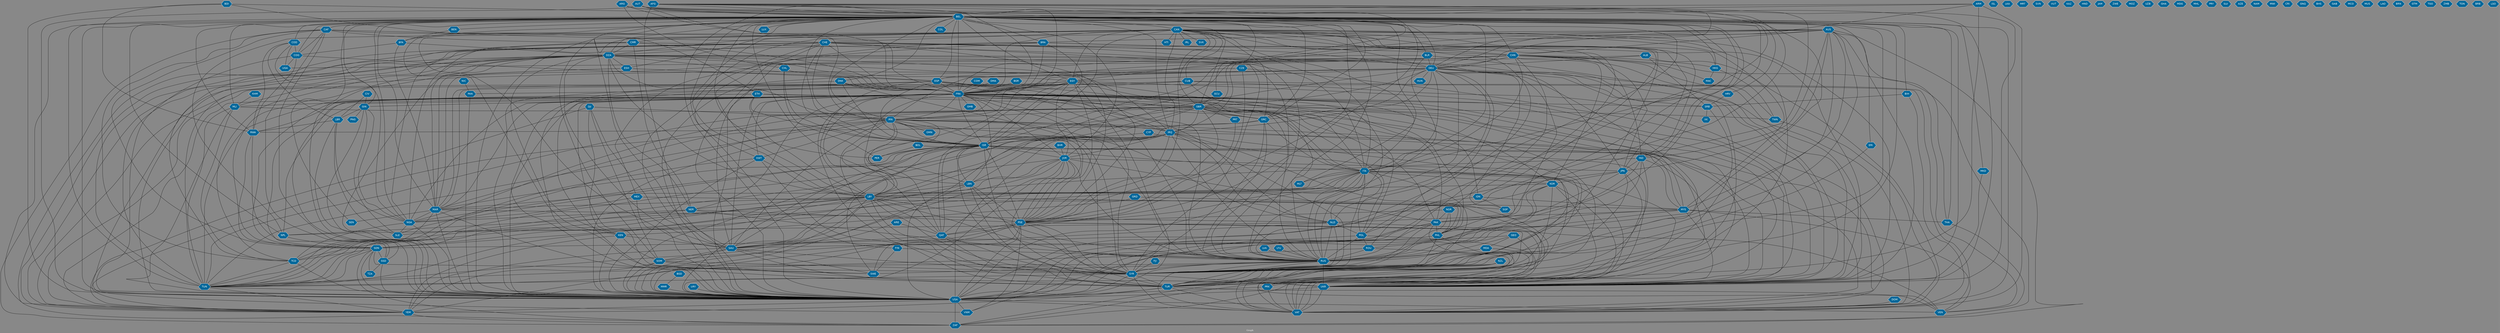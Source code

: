 // Countries together in item graph
graph {
	graph [bgcolor="#888888" fontcolor=white fontsize=12 label="Graph" outputorder=edgesfirst overlap=prism]
	node [color=white fillcolor="#006699" fontcolor=white fontname=Helvetica shape=hexagon style=filled]
	edge [arrowhead=open color=black fontcolor=white fontname=Courier fontsize=12]
		TUN [label=TUN]
		FRA [label=FRA]
		GBR [label=GBR]
		ISR [label=ISR]
		RUS [label=RUS]
		LBR [label=LBR]
		CAN [label=CAN]
		DEU [label=DEU]
		SYR [label=SYR]
		AUS [label=AUS]
		LBN [label=LBN]
		EGY [label=EGY]
		CHN [label=CHN]
		USA [label=USA]
		BGD [label=BGD]
		ARM [label=ARM]
		ARG [label=ARG]
		UKR [label=UKR]
		TUR [label=TUR]
		BDI [label=BDI]
		DNK [label=DNK]
		SDN [label=SDN]
		SWE [label=SWE]
		PAK [label=PAK]
		IRN [label=IRN]
		NGA [label=NGA]
		JPN [label=JPN]
		NPL [label=NPL]
		GRC [label=GRC]
		CAF [label=CAF]
		BEL [label=BEL]
		LBY [label=LBY]
		THA [label=THA]
		HTI [label=HTI]
		IND [label=IND]
		PHL [label=PHL]
		IRQ [label=IRQ]
		MLI [label=MLI]
		ESP [label=ESP]
		NER [label=NER]
		PSE [label=PSE]
		YEM [label=YEM]
		PAN [label=PAN]
		COD [label=COD]
		BRA [label=BRA]
		SSD [label=SSD]
		MAR [label=MAR]
		ISL [label=ISL]
		BOL [label=BOL]
		PER [label=PER]
		VAT [label=VAT]
		KEN [label=KEN]
		DZA [label=DZA]
		LUX [label=LUX]
		AFG [label=AFG]
		LKA [label=LKA]
		GIN [label=GIN]
		CHL [label=CHL]
		BFA [label=BFA]
		COG [label=COG]
		ITA [label=ITA]
		TCD [label=TCD]
		CUB [label=CUB]
		MEX [label=MEX]
		HKG [label=HKG]
		NLD [label=NLD]
		ZAF [label=ZAF]
		PRK [label=PRK]
		MLT [label=MLT]
		IDN [label=IDN]
		JOR [label=JOR]
		MRT [label=MRT]
		CIV [label=CIV]
		KOR [label=KOR]
		CHE [label=CHE]
		ETH [label=ETH]
		COL [label=COL]
		TWN [label=TWN]
		ARE [label=ARE]
		VEN [label=VEN]
		SVN [label=SVN]
		VUT [label=VUT]
		MYS [label=MYS]
		BIH [label=BIH]
		POL [label=POL]
		ESH [label=ESH]
		HUN [label=HUN]
		NOR [label=NOR]
		KAZ [label=KAZ]
		IRL [label=IRL]
		RWA [label=RWA]
		BLR [label=BLR]
		SOM [label=SOM]
		ROU [label=ROU]
		UGA [label=UGA]
		ALB [label=ALB]
		FIN [label=FIN]
		HND [label=HND]
		MMR [label=MMR]
		GRD [label=GRD]
		QAT [label=QAT]
		JAM [label=JAM]
		ZWE [label=ZWE]
		SRB [label=SRB]
		SAU [label=SAU]
		SLE [label=SLE]
		PRT [label=PRT]
		CZE [label=CZE]
		MOZ [label=MOZ]
		AUT [label=AUT]
		SEN [label=SEN]
		GEO [label=GEO]
		UZB [label=UZB]
		CYP [label=CYP]
		XK [label=XK]
		BHR [label=BHR]
		CMR [label=CMR]
		MKD [label=MKD]
		BGR [label=BGR]
		VNM [label=VNM]
		FJI [label=FJI]
		ECU [label=ECU]
		GHA [label=GHA]
		URY [label=URY]
		MDG [label=MDG]
		MHL [label=MHL]
		TZA [label=TZA]
		PRY [label=PRY]
		SLV [label=SLV]
		KWT [label=KWT]
		PNG [label=PNG]
		HRV [label=HRV]
		ERI [label=ERI]
		AZE [label=AZE]
		NAM [label=NAM]
		COM [label=COM]
		SGP [label=SGP]
		MWI [label=MWI]
		CRI [label=CRI]
		GNQ [label=GNQ]
		BHS [label=BHS]
		BEN [label=BEN]
		GAB [label=GAB]
		MCO [label=MCO]
		NZL [label=NZL]
		MUS [label=MUS]
		LAO [label=LAO]
		DMA [label=DMA]
		BRN [label=BRN]
		KHM [label=KHM]
		GTM [label=GTM]
		TGO [label=TGO]
		DJI [label=DJI]
		ZMB [label=ZMB]
		TON [label=TON]
		NIC [label=NIC]
		LVA [label=LVA]
		MDA [label=MDA]
		MAC [label=MAC]
		LTU [label=LTU]
		GMB [label=GMB]
		BRB [label=BRB]
		DOM [label=DOM]
		SVK [label=SVK]
		LSO [label=LSO]
		OMN [label=OMN]
			IDN -- MYS [weight=4]
			FRA -- NLD [weight=3]
			CIV -- LBR [weight=1]
			FRA -- PSE [weight=26]
			SDN -- TCD [weight=1]
			FRA -- IRN [weight=3]
			CAF -- FRA [weight=17]
			CHN -- IRQ [weight=2]
			CAN -- NOR [weight=1]
			CHE -- YEM [weight=5]
			BEL -- ECU [weight=1]
			IND -- JPN [weight=3]
			BFA -- DZA [weight=2]
			CHE -- ITA [weight=1]
			BEL -- COG [weight=10]
			BEL -- RWA [weight=4]
			CAN -- PSE [weight=3]
			ISR -- PER [weight=1]
			CHE -- USA [weight=8]
			BEL -- GRC [weight=12]
			AUS -- JPN [weight=3]
			HKG -- TWN [weight=1]
			IRN -- LBY [weight=1]
			LBY -- USA [weight=15]
			COG -- RWA [weight=4]
			USA -- VAT [weight=5]
			BEL -- PSE [weight=16]
			FRA -- YEM [weight=3]
			USA -- YEM [weight=13]
			ETH -- LBY [weight=2]
			MAR -- TUR [weight=1]
			COM -- FRA [weight=1]
			CAN -- CHE [weight=1]
			AUS -- ISR [weight=1]
			BEL -- PAK [weight=1]
			AUS -- DEU [weight=1]
			ISR -- QAT [weight=1]
			KOR -- PRK [weight=6]
			ISR -- ITA [weight=3]
			NGA -- USA [weight=17]
			BEL -- KEN [weight=5]
			KOR -- USA [weight=5]
			BDI -- CHE [weight=1]
			LBY -- SYR [weight=3]
			BLR -- UKR [weight=20]
			EGY -- PSE [weight=35]
			GBR -- SLE [weight=1]
			BEL -- MKD [weight=1]
			CAN -- DEU [weight=1]
			FRA -- LBY [weight=9]
			MKD -- UKR [weight=1]
			BEL -- SAU [weight=3]
			EGY -- YEM [weight=2]
			MLI -- TCD [weight=1]
			CHE -- PSE [weight=3]
			KOR -- VAT [weight=2]
			LBY -- NER [weight=3]
			DZA -- MAR [weight=5]
			NLD -- UKR [weight=8]
			MAR -- NGA [weight=1]
			CAN -- CHN [weight=3]
			BEL -- BEN [weight=1]
			FRA -- SAU [weight=5]
			CHE -- DZA [weight=2]
			DZA -- PSE [weight=4]
			LBY -- QAT [weight=2]
			CAN -- GBR [weight=4]
			ARG -- FRA [weight=14]
			LBN -- SYR [weight=20]
			CHN -- FRA [weight=3]
			CAF -- SDN [weight=1]
			CUB -- VAT [weight=1]
			DNK -- SYR [weight=1]
			GEO -- MDA [weight=3]
			IRN -- SYR [weight=11]
			BOL -- VAT [weight=1]
			ESP -- RUS [weight=1]
			DZA -- USA [weight=2]
			KEN -- USA [weight=1]
			SDN -- SYR [weight=1]
			MLI -- USA [weight=1]
			KEN -- SAU [weight=1]
			DZA -- EGY [weight=3]
			GRD -- KEN [weight=1]
			IRN -- RUS [weight=8]
			AUT -- ITA [weight=1]
			USA -- ZAF [weight=4]
			BEL -- ROU [weight=1]
			BEL -- HRV [weight=1]
			ARE -- QAT [weight=1]
			PAK -- PHL [weight=2]
			BEL -- SEN [weight=1]
			JOR -- TUN [weight=1]
			BRA -- NGA [weight=1]
			BEL -- COL [weight=2]
			CZE -- UKR [weight=1]
			BEL -- ESH [weight=1]
			DEU -- GRC [weight=22]
			MYS -- VEN [weight=1]
			CHN -- ITA [weight=1]
			ITA -- POL [weight=1]
			BEL -- SOM [weight=1]
			FRA -- SYR [weight=31]
			MEX -- USA [weight=4]
			CAN -- CUB [weight=1]
			IRQ -- PSE [weight=1]
			NPL -- SDN [weight=1]
			CAN -- FRA [weight=9]
			SOM -- USA [weight=3]
			BFA -- COG [weight=1]
			FRA -- RUS [weight=26]
			DZA -- YEM [weight=2]
			LBN -- LBY [weight=10]
			DNK -- ISR [weight=3]
			AUT -- UKR [weight=1]
			POL -- RUS [weight=6]
			DZA -- UKR [weight=1]
			GBR -- USA [weight=18]
			SYR -- TUN [weight=1]
			GIN -- LBR [weight=2]
			RUS -- TUN [weight=1]
			EGY -- SYR [weight=1]
			DZA -- IRN [weight=3]
			AUS -- UKR [weight=1]
			MAR -- SEN [weight=2]
			SYR -- USA [weight=76]
			ISR -- JOR [weight=4]
			BEL -- NPL [weight=14]
			CUB -- FRA [weight=3]
			IRN -- PRK [weight=1]
			LTU -- RUS [weight=1]
			ITA -- LBY [weight=8]
			ISR -- SYR [weight=11]
			LBY -- PHL [weight=1]
			COG -- USA [weight=1]
			BEN -- BFA [weight=1]
			AFG -- POL [weight=1]
			IRQ -- USA [weight=120]
			HKG -- MAC [weight=1]
			FRA -- IRQ [weight=29]
			FRA -- POL [weight=2]
			IRQ -- TUN [weight=2]
			QAT -- SYR [weight=2]
			DOM -- VAT [weight=1]
			NOR -- PHL [weight=2]
			BLR -- DEU [weight=1]
			RUS -- VAT [weight=1]
			AUS -- RUS [weight=3]
			SOM -- UKR [weight=1]
			ARG -- GRC [weight=1]
			CAN -- TUR [weight=1]
			USA -- VEN [weight=4]
			AUT -- USA [weight=1]
			FRA -- NGA [weight=4]
			IRQ -- NLD [weight=1]
			MDA -- UKR [weight=3]
			BEL -- MAR [weight=6]
			POL -- UKR [weight=3]
			JOR -- USA [weight=5]
			ESH -- ESP [weight=2]
			BEL -- DNK [weight=1]
			PRK -- VAT [weight=3]
			JOR -- SAU [weight=1]
			BEL -- NLD [weight=8]
			IND -- NPL [weight=2]
			DEU -- HUN [weight=1]
			FRA -- SDN [weight=1]
			CUB -- PAN [weight=2]
			CAN -- USA [weight=13]
			AUS -- THA [weight=1]
			RUS -- TUR [weight=3]
			SAU -- SWE [weight=2]
			GBR -- TUN [weight=2]
			KWT -- TUN [weight=1]
			FRA -- MAR [weight=12]
			ROU -- UKR [weight=2]
			KWT -- USA [weight=1]
			KWT -- SYR [weight=1]
			CAF -- ETH [weight=1]
			AFG -- FRA [weight=1]
			CAN -- RUS [weight=7]
			CAN -- DZA [weight=3]
			GIN -- NGA [weight=1]
			BEL -- BFA [weight=1]
			CHN -- DEU [weight=1]
			HRV -- SRB [weight=2]
			CMR -- FRA [weight=1]
			CAN -- SYR [weight=2]
			CAF -- USA [weight=1]
			ITA -- MLT [weight=1]
			ITA -- UKR [weight=7]
			GBR -- GRC [weight=2]
			TUR -- USA [weight=6]
			FRA -- MLI [weight=11]
			LBY -- TUR [weight=1]
			BEL -- BRA [weight=2]
			DEU -- ESP [weight=2]
			EGY -- MAR [weight=1]
			DZA -- VNM [weight=1]
			JOR -- RUS [weight=1]
			EGY -- FRA [weight=6]
			CAF -- SSD [weight=1]
			CUB -- RUS [weight=2]
			PSE -- VEN [weight=2]
			CHL -- PER [weight=1]
			BEL -- HKG [weight=2]
			BEL -- USA [weight=30]
			ITA -- MAR [weight=1]
			EGY -- QAT [weight=10]
			MAR -- NLD [weight=1]
			AUS -- USA [weight=2]
			CAF -- ZAF [weight=1]
			EGY -- ISR [weight=16]
			ISR -- TUR [weight=6]
			RWA -- SDN [weight=1]
			POL -- ROU [weight=4]
			LBN -- RUS [weight=1]
			IRQ -- RUS [weight=2]
			NZL -- TUR [weight=1]
			ARM -- DEU [weight=1]
			JPN -- PRK [weight=1]
			CAN -- ITA [weight=3]
			DEU -- EGY [weight=1]
			DZA -- TCD [weight=1]
			CHN -- JPN [weight=10]
			GIN -- SLE [weight=1]
			IRQ -- SAU [weight=1]
			IRQ -- SYR [weight=58]
			DEU -- VAT [weight=2]
			ISR -- USA [weight=41]
			ECU -- GBR [weight=5]
			GBR -- RUS [weight=6]
			KEN -- SOM [weight=9]
			BEL -- BIH [weight=1]
			ARM -- VAT [weight=4]
			MYS -- UKR [weight=17]
			BEL -- GBR [weight=7]
			DZA -- MLI [weight=31]
			POL -- USA [weight=6]
			GBR -- SYR [weight=3]
			CMR -- DZA [weight=1]
			GIN -- PNG [weight=6]
			ISR -- PSE [weight=458]
			IND -- PAK [weight=3]
			BEL -- VAT [weight=4]
			GBR -- NGA [weight=2]
			ETH -- VAT [weight=1]
			ALB -- VAT [weight=1]
			EGY -- JOR [weight=1]
			CAF -- TCD [weight=6]
			GBR -- ITA [weight=2]
			ESP -- FRA [weight=6]
			CZE -- ESP [weight=1]
			NLD -- RUS [weight=4]
			LBY -- MAR [weight=1]
			AUS -- EGY [weight=1]
			AFG -- IRN [weight=2]
			BFA -- MAR [weight=2]
			DZA -- ESH [weight=3]
			ARG -- CHL [weight=1]
			DEU -- IRQ [weight=1]
			TCD -- USA [weight=2]
			AFG -- BEL [weight=2]
			JPN -- VNM [weight=1]
			PHL -- SYR [weight=2]
			SSD -- USA [weight=1]
			GBR -- SAU [weight=1]
			CAN -- IRQ [weight=9]
			BEL -- CAN [weight=3]
			BEL -- TUN [weight=33]
			QAT -- TUR [weight=1]
			IRN -- TUR [weight=5]
			JOR -- PAK [weight=2]
			ITA -- SDN [weight=1]
			BEL -- LUX [weight=3]
			DMA -- FRA [weight=1]
			BEL -- YEM [weight=1]
			BLR -- FRA [weight=1]
			DZA -- RUS [weight=1]
			IRQ -- LBY [weight=2]
			BDI -- USA [weight=3]
			FRA -- NPL [weight=1]
			FRA -- MYS [weight=1]
			FRA -- SRB [weight=1]
			PSE -- TUN [weight=1]
			BEL -- EGY [weight=1]
			NGA -- TCD [weight=8]
			CHE -- KWT [weight=1]
			ESH -- FRA [weight=1]
			JOR -- PSE [weight=1]
			SDN -- USA [weight=1]
			BRA -- FRA [weight=2]
			PSE -- TUR [weight=2]
			CAN -- ISR [weight=3]
			CAN -- MYS [weight=1]
			FRA -- RWA [weight=5]
			ESP -- LBY [weight=4]
			PRT -- PSE [weight=1]
			NER -- NGA [weight=4]
			LBN -- USA [weight=1]
			BEL -- CAF [weight=2]
			JPN -- KOR [weight=1]
			FRA -- VAT [weight=3]
			AUS -- SYR [weight=1]
			FRA -- TUR [weight=5]
			EGY -- UKR [weight=1]
			DZA -- IRQ [weight=4]
			BEL -- SYR [weight=22]
			MDA -- RUS [weight=1]
			FRA -- PHL [weight=1]
			SAU -- SOM [weight=1]
			JOR -- LBY [weight=5]
			BEL -- DZA [weight=7]
			FRA -- QAT [weight=4]
			BEL -- RUS [weight=8]
			NIC -- PAN [weight=1]
			CHN -- UKR [weight=2]
			CUB -- USA [weight=49]
			ROU -- RUS [weight=2]
			FIN -- RUS [weight=1]
			PAN -- USA [weight=2]
			SRB -- XK [weight=1]
			ERI -- SYR [weight=1]
			LBR -- SLE [weight=1]
			ITA -- SLE [weight=2]
			COD -- COG [weight=11]
			TCD -- TUN [weight=1]
			MMR -- USA [weight=2]
			FRA -- UKR [weight=25]
			CYP -- ISR [weight=1]
			FRA -- GIN [weight=1]
			AUS -- ZAF [weight=1]
			CHN -- HKG [weight=8]
			FRA -- IDN [weight=1]
			ALB -- SRB [weight=3]
			SYR -- TUR [weight=49]
			CHN -- MAC [weight=1]
			CZE -- PSE [weight=1]
			CHE -- RUS [weight=7]
			EGY -- ITA [weight=1]
			SAU -- YEM [weight=11]
			CMR -- TCD [weight=2]
			LBY -- SDN [weight=3]
			MAR -- TUN [weight=4]
			CHE -- SYR [weight=29]
			ARM -- TUR [weight=10]
			BIH -- SRB [weight=3]
			MYS -- USA [weight=1]
			AFG -- GBR [weight=3]
			MLI -- NLD [weight=3]
			ESH -- MAR [weight=28]
			DEU -- GBR [weight=10]
			IRN -- SAU [weight=2]
			GBR -- PRT [weight=4]
			KOR -- RUS [weight=1]
			BRA -- USA [weight=1]
			IRN -- UKR [weight=1]
			BEL -- FIN [weight=1]
			MLI -- TUN [weight=2]
			DZA -- SDN [weight=1]
			SAU -- TUR [weight=1]
			DEU -- ROU [weight=2]
			LBR -- USA [weight=3]
			FRA -- JOR [weight=2]
			CHN -- ISR [weight=1]
			CAN -- JPN [weight=1]
			CHN -- ZAF [weight=4]
			JOR -- SYR [weight=10]
			CHN -- UGA [weight=1]
			ETH -- SDN [weight=9]
			BRA -- ISR [weight=1]
			CAN -- CMR [weight=1]
			PRK -- USA [weight=37]
			FRA -- LBN [weight=5]
			SAU -- SYR [weight=3]
			PAK -- YEM [weight=2]
			GBR -- PAK [weight=1]
			IND -- TUR [weight=1]
			GRD -- MYS [weight=2]
			DZA -- KEN [weight=1]
			AUT -- RUS [weight=1]
			IRN -- TUN [weight=1]
			BEL -- MLI [weight=20]
			CAN -- NPL [weight=2]
			BGD -- MMR [weight=1]
			DEU -- PHL [weight=1]
			IRN -- KWT [weight=1]
			LVA -- RUS [weight=1]
			FRA -- NER [weight=2]
			KWT -- LBY [weight=1]
			CAF -- COG [weight=2]
			CHN -- TWN [weight=1]
			ISR -- VAT [weight=8]
			BEL -- IND [weight=1]
			DZA -- SAU [weight=2]
			DZA -- FRA [weight=43]
			CHE -- LBY [weight=4]
			URY -- USA [weight=1]
			EGY -- USA [weight=7]
			TUR -- YEM [weight=2]
			NLD -- SYR [weight=3]
			ESP -- YEM [weight=1]
			CAN -- LBY [weight=1]
			KOR -- LBY [weight=3]
			BEL -- ITA [weight=11]
			MEX -- NGA [weight=1]
			PSE -- SDN [weight=1]
			CMR -- ITA [weight=1]
			CAF -- CMR [weight=2]
			FRA -- GRC [weight=7]
			IRN -- PSE [weight=6]
			IRN -- YEM [weight=9]
			BEL -- JOR [weight=2]
			SOM -- SYR [weight=1]
			CHE -- ZAF [weight=2]
			TUN -- USA [weight=6]
			ISR -- SWE [weight=2]
			SSD -- TZA [weight=1]
			FRA -- USA [weight=51]
			FRA -- KWT [weight=2]
			FRA -- GBR [weight=5]
			ITA -- TUR [weight=1]
			IRN -- IRQ [weight=18]
			ESP -- GRC [weight=6]
			DJI -- SOM [weight=1]
			SDN -- TZA [weight=1]
			ARG -- BEL [weight=2]
			NER -- RUS [weight=1]
			BEL -- PER [weight=1]
			GBR -- TWN [weight=1]
			NOR -- PSE [weight=1]
			ESP -- VEN [weight=1]
			CAN -- SVK [weight=1]
			CHE -- IRN [weight=12]
			DEU -- NLD [weight=2]
			ALB -- DEU [weight=1]
			IRQ -- JOR [weight=2]
			EGY -- IRN [weight=1]
			BEL -- LBN [weight=3]
			ETH -- ISR [weight=1]
			RUS -- UKR [weight=600]
			ITA -- USA [weight=2]
			PSE -- ZAF [weight=1]
			FRA -- SWE [weight=1]
			IRN -- USA [weight=42]
			GRC -- USA [weight=5]
			GBR -- POL [weight=1]
			QAT -- SAU [weight=3]
			JOR -- JPN [weight=1]
			DZA -- TUN [weight=14]
			NLD -- NPL [weight=1]
			ESP -- USA [weight=3]
			DJI -- YEM [weight=2]
			CHN -- KOR [weight=1]
			AFG -- QAT [weight=1]
			DEU -- SRB [weight=2]
			BEL -- UKR [weight=21]
			BEL -- MLT [weight=1]
			GEO -- RUS [weight=1]
			ISR -- ZAF [weight=2]
			AFG -- UKR [weight=1]
			DEU -- UKR [weight=47]
			BGR -- FRA [weight=4]
			EGY -- SAU [weight=1]
			NER -- PSE [weight=1]
			COD -- UGA [weight=2]
			MAR -- USA [weight=5]
			IRN -- OMN [weight=1]
			DEU -- SGP [weight=1]
			BHR -- JOR [weight=1]
			PSE -- QAT [weight=1]
			CAN -- UKR [weight=5]
			PSE -- SYR [weight=5]
			CIV -- GIN [weight=3]
			ETH -- GBR [weight=1]
			TUR -- VEN [weight=1]
			SDN -- TUN [weight=1]
			DNK -- SWE [weight=1]
			NLD -- SOM [weight=1]
			DEU -- TUR [weight=2]
			BEL -- TUR [weight=6]
			RUS -- USA [weight=139]
			FRA -- ITA [weight=6]
			DNK -- FRA [weight=1]
			NLD -- POL [weight=1]
			IRQ -- PHL [weight=1]
			BEL -- ERI [weight=1]
			FRA -- ISR [weight=12]
			BRA -- CHN [weight=1]
			AUS -- CHN [weight=1]
			IRQ -- TUR [weight=13]
			NGA -- SLE [weight=1]
			IRQ -- VAT [weight=7]
			NER -- TCD [weight=3]
			CHE -- FRA [weight=5]
			BRA -- IND [weight=2]
			LBY -- RUS [weight=1]
			CMR -- NER [weight=2]
			GBR -- IRN [weight=2]
			SYR -- VAT [weight=6]
			BEL -- COD [weight=3]
			PHL -- VAT [weight=1]
			CHE -- TUN [weight=3]
			DZA -- NER [weight=3]
			IND -- RUS [weight=1]
			LBY -- VAT [weight=1]
			LBY -- TUN [weight=35]
			CYP -- TUR [weight=1]
			ISR -- MAR [weight=1]
			IRQ -- ISR [weight=1]
			MYS -- RUS [weight=1]
			CAN -- IND [weight=1]
			IRQ -- LBN [weight=1]
			IND -- MYS [weight=1]
			AFG -- USA [weight=32]
			TUR -- VAT [weight=8]
			PSE -- VAT [weight=7]
			CAN -- IRL [weight=1]
			IRN -- ISR [weight=25]
			BEL -- FRA [weight=35]
			GBR -- PSE [weight=4]
			FIN -- SWE [weight=1]
			CHL -- ISR [weight=1]
			LBY -- TCD [weight=1]
			SDN -- SSD [weight=104]
			DEU -- TUN [weight=1]
			GBR -- MAR [weight=1]
			AUT -- IRN [weight=10]
			ISR -- TUN [weight=3]
			BDI -- BEL [weight=4]
			DEU -- SYR [weight=3]
			BEL -- GIN [weight=3]
			BEL -- DEU [weight=5]
			ISR -- NGA [weight=1]
			FJI -- SYR [weight=2]
			AFG -- DEU [weight=2]
			PSE -- SWE [weight=13]
			GBR -- UKR [weight=5]
			BEL -- ISR [weight=11]
			MYS -- THA [weight=1]
			CAN -- IDN [weight=2]
			JOR -- LBN [weight=2]
			COD -- RWA [weight=3]
			JPN -- USA [weight=7]
			BRA -- MEX [weight=1]
			CHN -- USA [weight=23]
			DJI -- KEN [weight=1]
			DJI -- SAU [weight=1]
			BEL -- POL [weight=1]
			RUS -- SYR [weight=16]
			BLR -- RUS [weight=4]
			DEU -- ITA [weight=4]
			GIN -- USA [weight=2]
			DZA -- JPN [weight=1]
			NOR -- SYR [weight=1]
			IRN -- QAT [weight=1]
			GBR -- ISR [weight=2]
			TWN -- VAT [weight=1]
			KHM -- MLI [weight=1]
			ITA -- VAT [weight=4]
			ARM -- BEL [weight=4]
			CHE -- ISR [weight=2]
			CAN -- GRC [weight=1]
			YEM -- ZAF [weight=4]
			CHL -- ESP [weight=1]
			ISR -- LBN [weight=7]
			CHE -- DEU [weight=1]
			CHE -- UKR [weight=13]
			UKR -- USA [weight=77]
			PSE -- USA [weight=26]
			ITA -- ZAF [weight=3]
			CHN -- MAR [weight=1]
			COG -- UGA [weight=1]
			GEO -- USA [weight=1]
			BEL -- CHN [weight=12]
			CAN -- HTI [weight=1]
			FRA -- GMB [weight=1]
			IDN -- SGP [weight=3]
			KOR -- TUR [weight=1]
			CAN -- SAU [weight=4]
			GBR -- IRQ [weight=10]
			FRA -- KOR [weight=2]
			CMR -- NGA [weight=3]
			GRC -- RUS [weight=5]
			DEU -- FRA [weight=43]
			ITA -- RUS [weight=11]
			MEX -- SGP [weight=1]
			PHL -- USA [weight=2]
			USA -- VNM [weight=2]
			CAN -- EGY [weight=3]
			PAK -- USA [weight=4]
			BEL -- THA [weight=2]
			ARE -- SAU [weight=1]
			UKR -- VAT [weight=3]
			ISR -- SAU [weight=1]
			GRC -- SYR [weight=1]
			ITA -- SYR [weight=7]
			LBY -- PRK [weight=2]
			BDI -- RWA [weight=2]
			NZL -- SYR [weight=1]
			PAK -- SYR [weight=2]
			COD -- NGA [weight=1]
			DEU -- RUS [weight=42]
			SYR -- UKR [weight=2]
			DZA -- LBY [weight=12]
			THA -- VEN [weight=1]
			ETH -- SSD [weight=8]
			DEU -- IRN [weight=3]
			ALB -- FRA [weight=1]
			ESH -- USA [weight=3]
			ITA -- KOR [weight=1]
			PSE -- VNM [weight=1]
			PAK -- TUR [weight=1]
			KEN -- YEM [weight=1]
			GEO -- UKR [weight=5]
			COD -- LBR [weight=1]
			BOL -- PER [weight=1]
			BEL -- NGA [weight=2]
			ESP -- GBR [weight=4]
			RWA -- SSD [weight=1]
			EGY -- LBY [weight=26]
			LBR -- RWA [weight=1]
			SDN -- ZAF [weight=3]
			BEL -- IRN [weight=7]
			DEU -- ISR [weight=2]
			AUS -- BRA [weight=1]
			FRA -- PAK [weight=2]
			ITA -- PSE [weight=3]
			CUB -- VEN [weight=1]
			LBR -- NGA [weight=1]
			NOR -- PAK [weight=2]
			ITA -- TUN [weight=2]
			GRC -- ITA [weight=2]
			CAN -- HKG [weight=1]
			KOR -- PHL [weight=1]
			MYS -- NLD [weight=1]
			EGY -- RUS [weight=4]
			IDN -- USA [weight=1]
			DJI -- IRN [weight=1]
			ESP -- ISR [weight=1]
			COG -- FRA [weight=1]
			AUS -- IND [weight=4]
			AUT -- BEL [weight=1]
			JOR -- QAT [weight=1]
			BIH -- VAT [weight=1]
			ROU -- TUN [weight=1]
			GBR -- TUR [weight=3]
			SOM -- YEM [weight=1]
			JPN -- SYR [weight=2]
			SRB -- TUR [weight=1]
			ARM -- USA [weight=1]
			BEL -- IRQ [weight=35]
			GRC -- RWA [weight=1]
			CHN -- RUS [weight=7]
			LBN -- PSE [weight=3]
			DEU -- USA [weight=32]
			PAK -- SAU [weight=4]
			LBN -- SAU [weight=3]
			ESP -- IRQ [weight=1]
			ESP -- MAR [weight=6]
			BEL -- ESP [weight=3]
			TUN -- YEM [weight=1]
			BEL -- BLR [weight=1]
			RUS -- SWE [weight=3]
			GBR -- MYS [weight=1]
			FRA -- TUN [weight=12]
			AFG -- PAK [weight=1]
			NZL -- VEN [weight=1]
			AUS -- MYS [weight=2]
			IRN -- LBN [weight=2]
			LBY -- PSE [weight=1]
			SAU -- USA [weight=9]
}